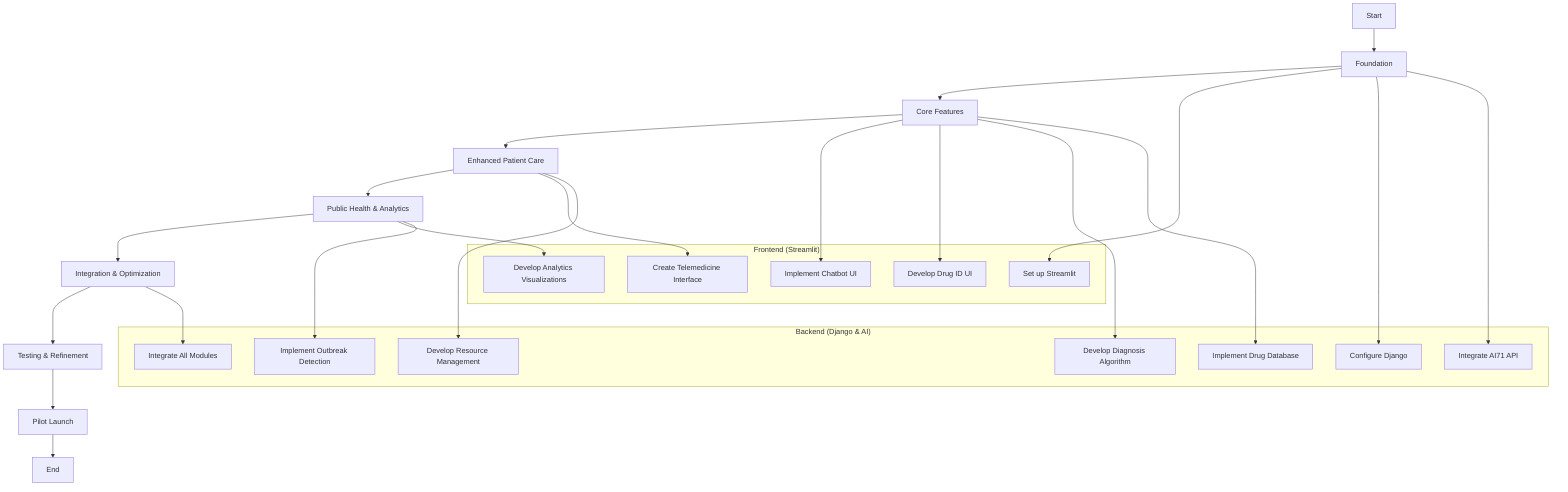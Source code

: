 graph TD
    A[Start] --> B[Foundation]
    B --> C[Core Features]
    C --> D[Enhanced Patient Care]
    D --> E[Public Health & Analytics]
    E --> F[Integration & Optimization]
    F --> G[Testing & Refinement]
    G --> H[Pilot Launch]
    H --> I[End]

    subgraph "Frontend (Streamlit)"
    B1[Set up Streamlit]
    C1[Implement Chatbot UI]
    C2[Develop Drug ID UI]
    D1[Create Telemedicine Interface]
    E1[Develop Analytics Visualizations]
    end

    subgraph "Backend (Django & AI)"
    B2[Configure Django]
    B3[Integrate AI71 API]
    C3[Develop Diagnosis Algorithm]
    C4[Implement Drug Database]
    D2[Develop Resource Management]
    E2[Implement Outbreak Detection]
    F1[Integrate All Modules]
    end

    B --> B1 & B2 & B3
    C --> C1 & C2 & C3 & C4
    D --> D1 & D2
    E --> E1 & E2
    F --> F1